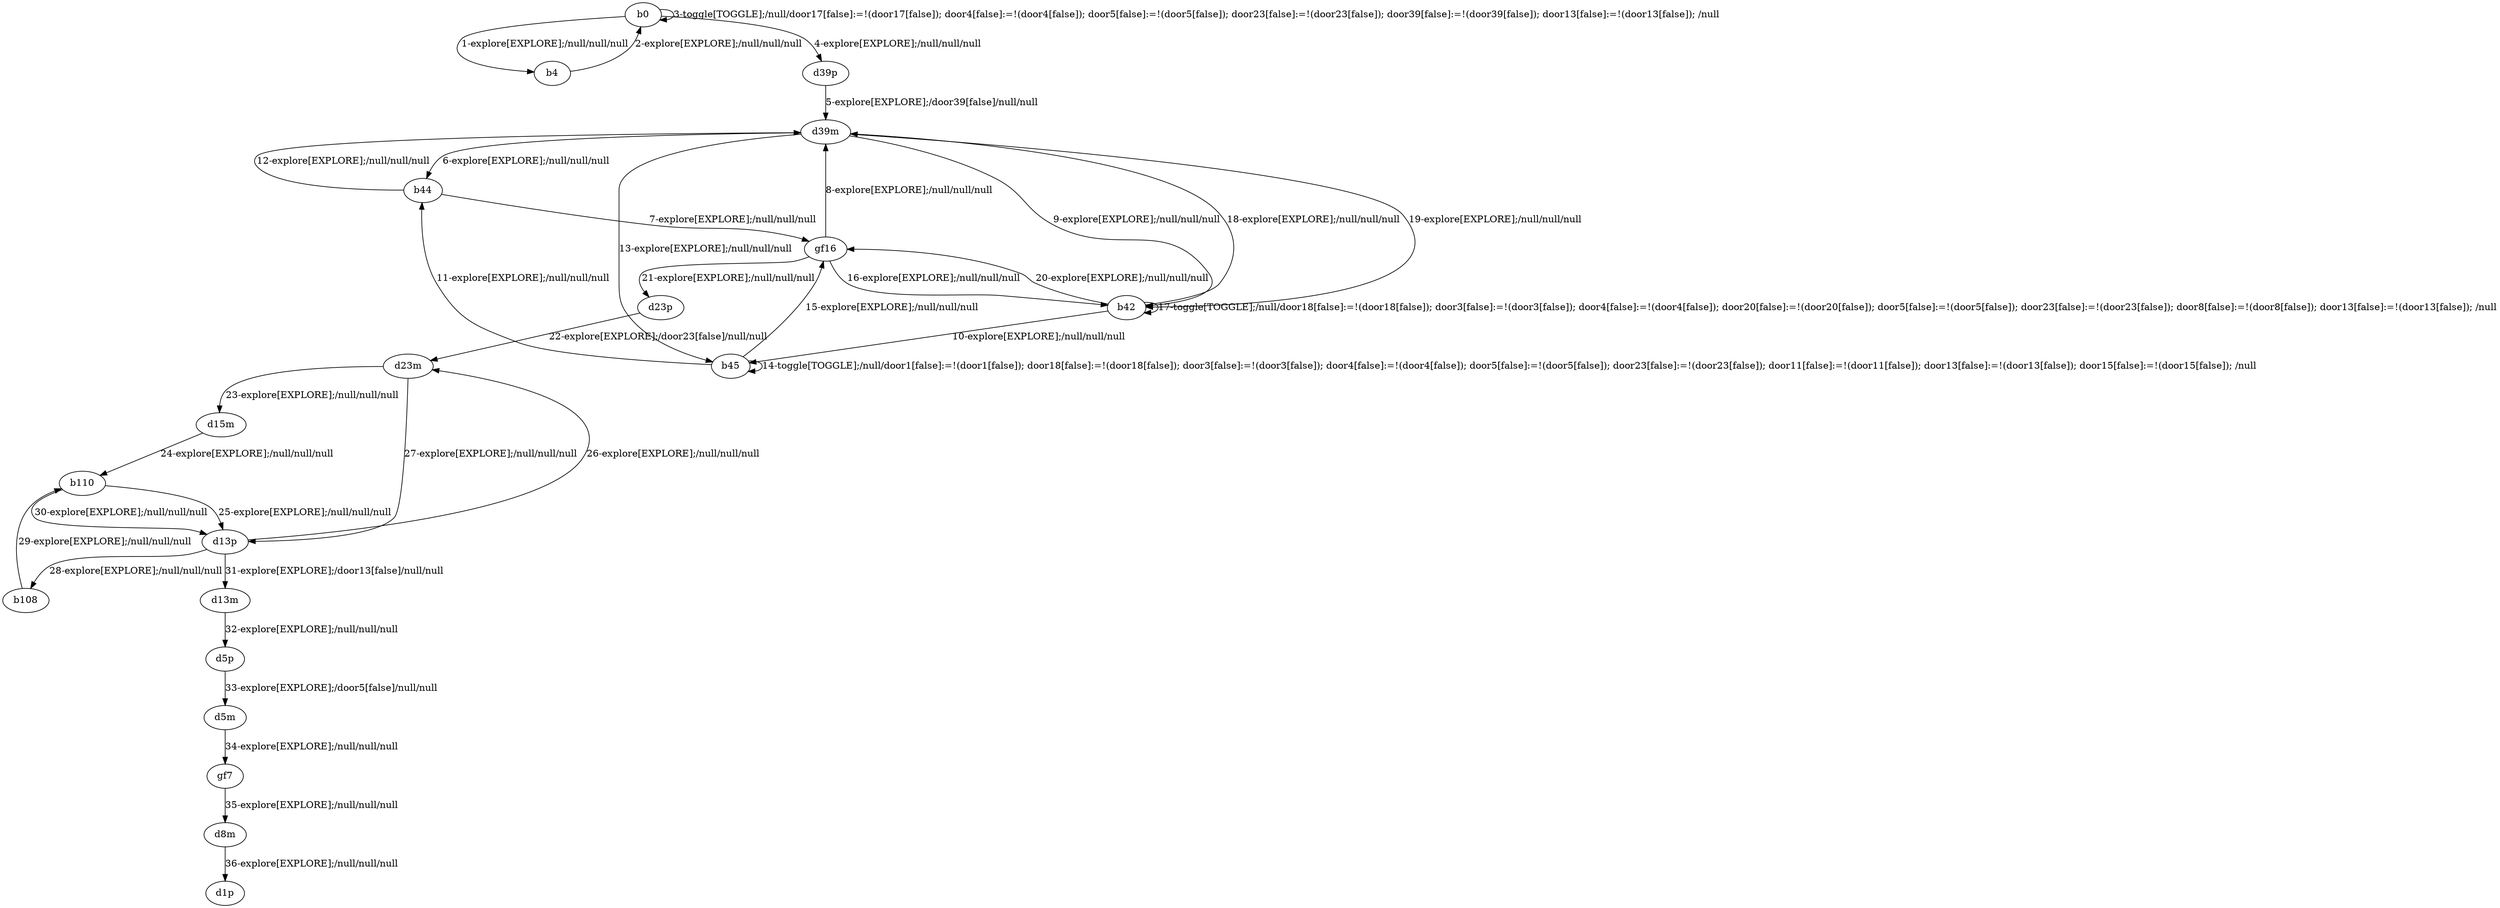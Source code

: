 # Total number of goals covered by this test: 1
# d8m --> d1p

digraph g {
"b0" -> "b4" [label = "1-explore[EXPLORE];/null/null/null"];
"b4" -> "b0" [label = "2-explore[EXPLORE];/null/null/null"];
"b0" -> "b0" [label = "3-toggle[TOGGLE];/null/door17[false]:=!(door17[false]); door4[false]:=!(door4[false]); door5[false]:=!(door5[false]); door23[false]:=!(door23[false]); door39[false]:=!(door39[false]); door13[false]:=!(door13[false]); /null"];
"b0" -> "d39p" [label = "4-explore[EXPLORE];/null/null/null"];
"d39p" -> "d39m" [label = "5-explore[EXPLORE];/door39[false]/null/null"];
"d39m" -> "b44" [label = "6-explore[EXPLORE];/null/null/null"];
"b44" -> "gf16" [label = "7-explore[EXPLORE];/null/null/null"];
"gf16" -> "d39m" [label = "8-explore[EXPLORE];/null/null/null"];
"d39m" -> "b42" [label = "9-explore[EXPLORE];/null/null/null"];
"b42" -> "b45" [label = "10-explore[EXPLORE];/null/null/null"];
"b45" -> "b44" [label = "11-explore[EXPLORE];/null/null/null"];
"b44" -> "d39m" [label = "12-explore[EXPLORE];/null/null/null"];
"d39m" -> "b45" [label = "13-explore[EXPLORE];/null/null/null"];
"b45" -> "b45" [label = "14-toggle[TOGGLE];/null/door1[false]:=!(door1[false]); door18[false]:=!(door18[false]); door3[false]:=!(door3[false]); door4[false]:=!(door4[false]); door5[false]:=!(door5[false]); door23[false]:=!(door23[false]); door11[false]:=!(door11[false]); door13[false]:=!(door13[false]); door15[false]:=!(door15[false]); /null"];
"b45" -> "gf16" [label = "15-explore[EXPLORE];/null/null/null"];
"gf16" -> "b42" [label = "16-explore[EXPLORE];/null/null/null"];
"b42" -> "b42" [label = "17-toggle[TOGGLE];/null/door18[false]:=!(door18[false]); door3[false]:=!(door3[false]); door4[false]:=!(door4[false]); door20[false]:=!(door20[false]); door5[false]:=!(door5[false]); door23[false]:=!(door23[false]); door8[false]:=!(door8[false]); door13[false]:=!(door13[false]); /null"];
"b42" -> "d39m" [label = "18-explore[EXPLORE];/null/null/null"];
"d39m" -> "b42" [label = "19-explore[EXPLORE];/null/null/null"];
"b42" -> "gf16" [label = "20-explore[EXPLORE];/null/null/null"];
"gf16" -> "d23p" [label = "21-explore[EXPLORE];/null/null/null"];
"d23p" -> "d23m" [label = "22-explore[EXPLORE];/door23[false]/null/null"];
"d23m" -> "d15m" [label = "23-explore[EXPLORE];/null/null/null"];
"d15m" -> "b110" [label = "24-explore[EXPLORE];/null/null/null"];
"b110" -> "d13p" [label = "25-explore[EXPLORE];/null/null/null"];
"d13p" -> "d23m" [label = "26-explore[EXPLORE];/null/null/null"];
"d23m" -> "d13p" [label = "27-explore[EXPLORE];/null/null/null"];
"d13p" -> "b108" [label = "28-explore[EXPLORE];/null/null/null"];
"b108" -> "b110" [label = "29-explore[EXPLORE];/null/null/null"];
"b110" -> "d13p" [label = "30-explore[EXPLORE];/null/null/null"];
"d13p" -> "d13m" [label = "31-explore[EXPLORE];/door13[false]/null/null"];
"d13m" -> "d5p" [label = "32-explore[EXPLORE];/null/null/null"];
"d5p" -> "d5m" [label = "33-explore[EXPLORE];/door5[false]/null/null"];
"d5m" -> "gf7" [label = "34-explore[EXPLORE];/null/null/null"];
"gf7" -> "d8m" [label = "35-explore[EXPLORE];/null/null/null"];
"d8m" -> "d1p" [label = "36-explore[EXPLORE];/null/null/null"];
}